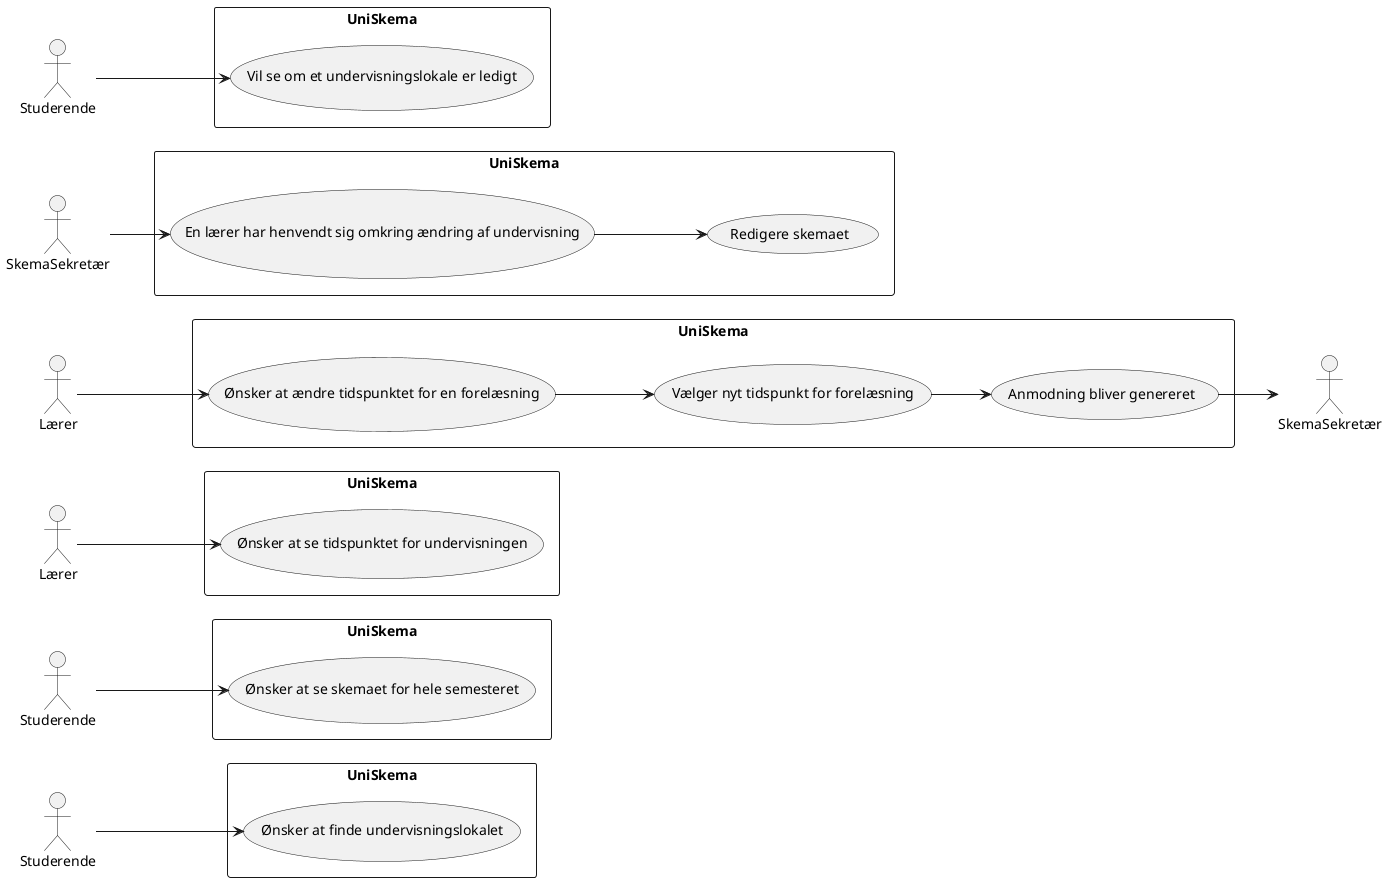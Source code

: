 @startuml
left to right direction
:Studerende:
rectangle "UniSkema"  {
Studerende --> (Ønsker at finde undervisningslokalet)
}
actor Studerende as Studerende2 
rectangle "UniSkema" as "UniSkema5" {
Studerende2 --> (Ønsker at se skemaet for hele semesteret)
}

:Lærer:
rectangle "UniSkema" as "UniSkema2" {
Lærer --> (Ønsker at se tidspunktet for undervisningen)
}

actor Lærer as Lærer2
rectangle "UniSkema" as "UniSkema4"  {
Lærer2 --> (Ønsker at ændre tidspunktet for en forelæsning)
(Ønsker at ændre tidspunktet for en forelæsning) --> (Vælger nyt tidspunkt for forelæsning)
(Vælger nyt tidspunkt for forelæsning) --> (Anmodning bliver genereret)
}
(Anmodning bliver genereret) --> :SkemaSekretær:

actor SkemaSekretær as SkemaSekretær2
rectangle "UniSkema" as "UniSkema3"  {
SkemaSekretær2 --> (En lærer har henvendt sig omkring ændring af undervisning)
(En lærer har henvendt sig omkring ændring af undervisning) --> (Redigere skemaet)
}

actor Studerende as Studerende3
rectangle "UniSkema" as "UniSkema6"  {
Studerende3 --> (Vil se om et undervisningslokale er ledigt)
}
@enduml